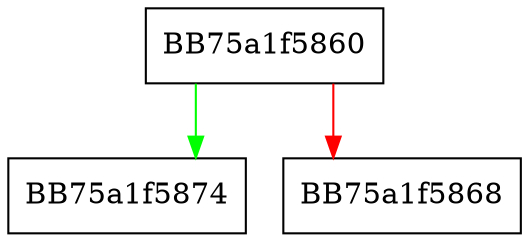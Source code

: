 digraph type {
  node [shape="box"];
  graph [splines=ortho];
  BB75a1f5860 -> BB75a1f5874 [color="green"];
  BB75a1f5860 -> BB75a1f5868 [color="red"];
}